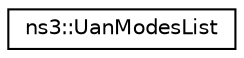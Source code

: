 digraph "Graphical Class Hierarchy"
{
 // LATEX_PDF_SIZE
  edge [fontname="Helvetica",fontsize="10",labelfontname="Helvetica",labelfontsize="10"];
  node [fontname="Helvetica",fontsize="10",shape=record];
  rankdir="LR";
  Node0 [label="ns3::UanModesList",height=0.2,width=0.4,color="black", fillcolor="white", style="filled",URL="$classns3_1_1_uan_modes_list.html",tooltip="Container for UanTxModes."];
}
